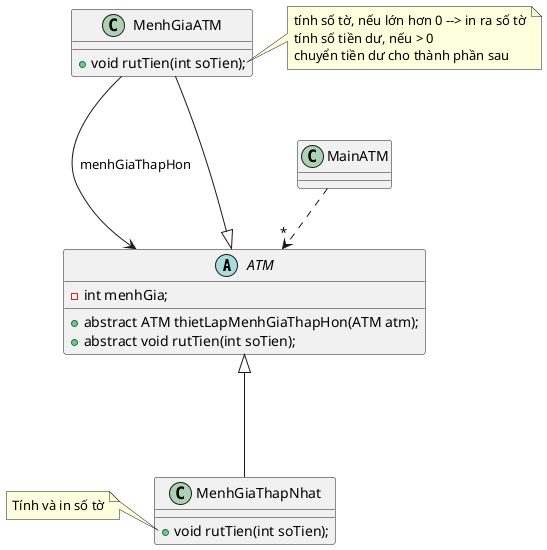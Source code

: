 @startuml
'https://plantuml.com/class-diagram

abstract class ATM{
    - int menhGia;
    + abstract ATM thietLapMenhGiaThapHon(ATM atm);
    + abstract void rutTien(int soTien);
}
ATM <|-- MenhGiaATM
ATM <|--- MenhGiaThapNhat
MenhGiaATM ---> ATM : menhGiaThapHon
class MenhGiaThapNhat{
    + void rutTien(int soTien);
}
class MenhGiaATM{
    + void rutTien(int soTien);
}

note right of MenhGiaATM::rutTien
    tính số tờ, nếu lớn hơn 0 --> in ra số tờ
    tính số tiền dư, nếu > 0
    chuyển tiền dư cho thành phần sau
end note

note left of MenhGiaThapNhat::rutTien
    Tính và in số tờ
end note

MainATM ..> "*"ATM

@enduml